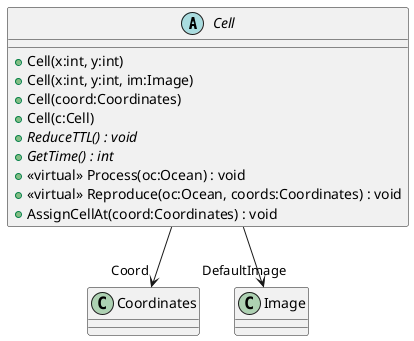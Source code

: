 @startuml
abstract class Cell {
    + Cell(x:int, y:int)
    + Cell(x:int, y:int, im:Image)
    + Cell(coord:Coordinates)
    + Cell(c:Cell)
    + {abstract} ReduceTTL() : void
    + {abstract} GetTime() : int
    + <<virtual>> Process(oc:Ocean) : void
    + <<virtual>> Reproduce(oc:Ocean, coords:Coordinates) : void
    + AssignCellAt(coord:Coordinates) : void
}
Cell --> "Coord" Coordinates
Cell --> "DefaultImage" Image
@enduml
